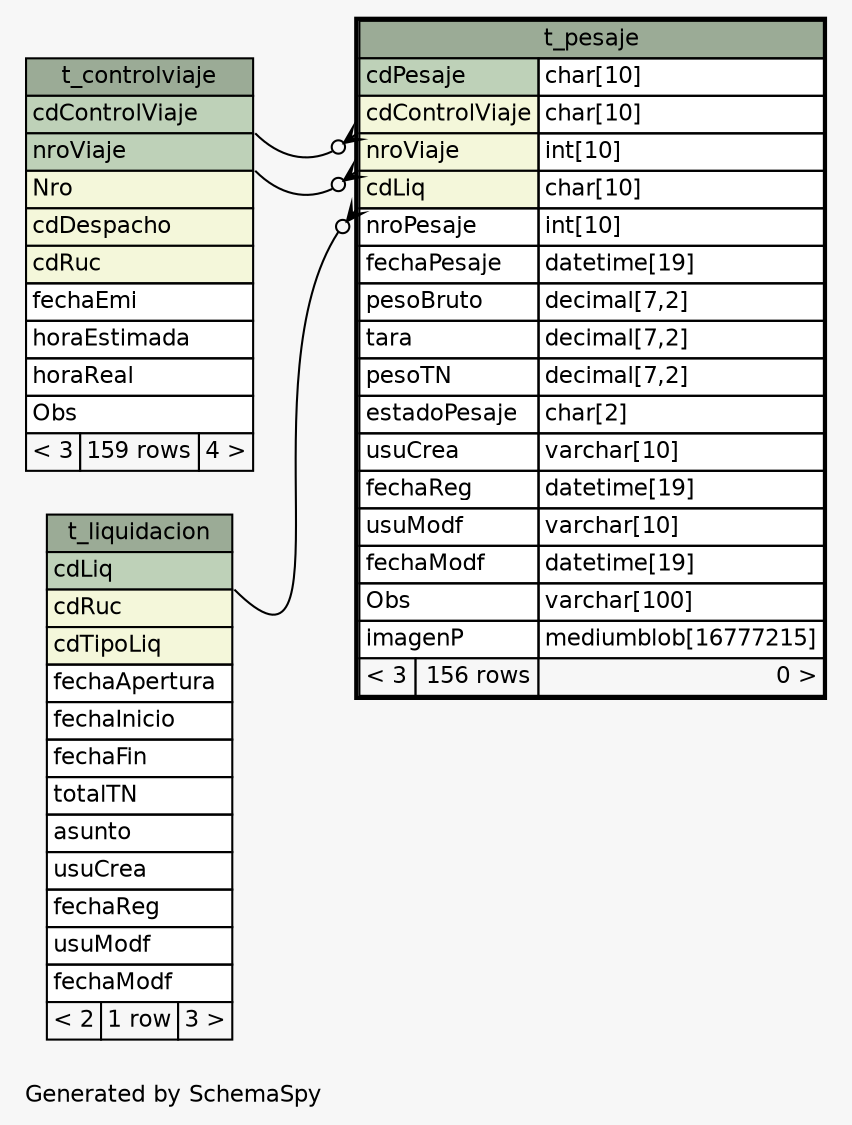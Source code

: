 // dot null on Windows 7 6.1
// SchemaSpy rev 590
digraph "oneDegreeRelationshipsDiagram" {
  graph [
    rankdir="RL"
    bgcolor="#f7f7f7"
    label="\nGenerated by SchemaSpy"
    labeljust="l"
    nodesep="0.18"
    ranksep="0.46"
    fontname="Helvetica"
    fontsize="11"
  ];
  node [
    fontname="Helvetica"
    fontsize="11"
    shape="plaintext"
  ];
  edge [
    arrowsize="0.8"
  ];
  "t_pesaje":"cdControlViaje":sw -> "t_controlviaje":"cdControlViaje":se [arrowhead=none dir=back arrowtail=crowodot];
  "t_pesaje":"cdLiq":sw -> "t_liquidacion":"cdLiq":se [arrowhead=none dir=back arrowtail=crowodot];
  "t_pesaje":"nroViaje":sw -> "t_controlviaje":"nroViaje":se [arrowhead=none dir=back arrowtail=crowodot];
  "t_controlviaje" [
    label=<
    <TABLE BORDER="0" CELLBORDER="1" CELLSPACING="0" BGCOLOR="#ffffff">
      <TR><TD COLSPAN="3" BGCOLOR="#9bab96" ALIGN="CENTER">t_controlviaje</TD></TR>
      <TR><TD PORT="cdControlViaje" COLSPAN="3" BGCOLOR="#bed1b8" ALIGN="LEFT">cdControlViaje</TD></TR>
      <TR><TD PORT="nroViaje" COLSPAN="3" BGCOLOR="#bed1b8" ALIGN="LEFT">nroViaje</TD></TR>
      <TR><TD PORT="Nro" COLSPAN="3" BGCOLOR="#f4f7da" ALIGN="LEFT">Nro</TD></TR>
      <TR><TD PORT="cdDespacho" COLSPAN="3" BGCOLOR="#f4f7da" ALIGN="LEFT">cdDespacho</TD></TR>
      <TR><TD PORT="cdRuc" COLSPAN="3" BGCOLOR="#f4f7da" ALIGN="LEFT">cdRuc</TD></TR>
      <TR><TD PORT="fechaEmi" COLSPAN="3" ALIGN="LEFT">fechaEmi</TD></TR>
      <TR><TD PORT="horaEstimada" COLSPAN="3" ALIGN="LEFT">horaEstimada</TD></TR>
      <TR><TD PORT="horaReal" COLSPAN="3" ALIGN="LEFT">horaReal</TD></TR>
      <TR><TD PORT="Obs" COLSPAN="3" ALIGN="LEFT">Obs</TD></TR>
      <TR><TD ALIGN="LEFT" BGCOLOR="#f7f7f7">&lt; 3</TD><TD ALIGN="RIGHT" BGCOLOR="#f7f7f7">159 rows</TD><TD ALIGN="RIGHT" BGCOLOR="#f7f7f7">4 &gt;</TD></TR>
    </TABLE>>
    URL="t_controlviaje.html"
    tooltip="t_controlviaje"
  ];
  "t_liquidacion" [
    label=<
    <TABLE BORDER="0" CELLBORDER="1" CELLSPACING="0" BGCOLOR="#ffffff">
      <TR><TD COLSPAN="3" BGCOLOR="#9bab96" ALIGN="CENTER">t_liquidacion</TD></TR>
      <TR><TD PORT="cdLiq" COLSPAN="3" BGCOLOR="#bed1b8" ALIGN="LEFT">cdLiq</TD></TR>
      <TR><TD PORT="cdRuc" COLSPAN="3" BGCOLOR="#f4f7da" ALIGN="LEFT">cdRuc</TD></TR>
      <TR><TD PORT="cdTipoLiq" COLSPAN="3" BGCOLOR="#f4f7da" ALIGN="LEFT">cdTipoLiq</TD></TR>
      <TR><TD PORT="fechaApertura" COLSPAN="3" ALIGN="LEFT">fechaApertura</TD></TR>
      <TR><TD PORT="fechaInicio" COLSPAN="3" ALIGN="LEFT">fechaInicio</TD></TR>
      <TR><TD PORT="fechaFin" COLSPAN="3" ALIGN="LEFT">fechaFin</TD></TR>
      <TR><TD PORT="totalTN" COLSPAN="3" ALIGN="LEFT">totalTN</TD></TR>
      <TR><TD PORT="asunto" COLSPAN="3" ALIGN="LEFT">asunto</TD></TR>
      <TR><TD PORT="usuCrea" COLSPAN="3" ALIGN="LEFT">usuCrea</TD></TR>
      <TR><TD PORT="fechaReg" COLSPAN="3" ALIGN="LEFT">fechaReg</TD></TR>
      <TR><TD PORT="usuModf" COLSPAN="3" ALIGN="LEFT">usuModf</TD></TR>
      <TR><TD PORT="fechaModf" COLSPAN="3" ALIGN="LEFT">fechaModf</TD></TR>
      <TR><TD ALIGN="LEFT" BGCOLOR="#f7f7f7">&lt; 2</TD><TD ALIGN="RIGHT" BGCOLOR="#f7f7f7">1 row</TD><TD ALIGN="RIGHT" BGCOLOR="#f7f7f7">3 &gt;</TD></TR>
    </TABLE>>
    URL="t_liquidacion.html"
    tooltip="t_liquidacion"
  ];
  "t_pesaje" [
    label=<
    <TABLE BORDER="2" CELLBORDER="1" CELLSPACING="0" BGCOLOR="#ffffff">
      <TR><TD COLSPAN="3" BGCOLOR="#9bab96" ALIGN="CENTER">t_pesaje</TD></TR>
      <TR><TD PORT="cdPesaje" COLSPAN="2" BGCOLOR="#bed1b8" ALIGN="LEFT">cdPesaje</TD><TD PORT="cdPesaje.type" ALIGN="LEFT">char[10]</TD></TR>
      <TR><TD PORT="cdControlViaje" COLSPAN="2" BGCOLOR="#f4f7da" ALIGN="LEFT">cdControlViaje</TD><TD PORT="cdControlViaje.type" ALIGN="LEFT">char[10]</TD></TR>
      <TR><TD PORT="nroViaje" COLSPAN="2" BGCOLOR="#f4f7da" ALIGN="LEFT">nroViaje</TD><TD PORT="nroViaje.type" ALIGN="LEFT">int[10]</TD></TR>
      <TR><TD PORT="cdLiq" COLSPAN="2" BGCOLOR="#f4f7da" ALIGN="LEFT">cdLiq</TD><TD PORT="cdLiq.type" ALIGN="LEFT">char[10]</TD></TR>
      <TR><TD PORT="nroPesaje" COLSPAN="2" ALIGN="LEFT">nroPesaje</TD><TD PORT="nroPesaje.type" ALIGN="LEFT">int[10]</TD></TR>
      <TR><TD PORT="fechaPesaje" COLSPAN="2" ALIGN="LEFT">fechaPesaje</TD><TD PORT="fechaPesaje.type" ALIGN="LEFT">datetime[19]</TD></TR>
      <TR><TD PORT="pesoBruto" COLSPAN="2" ALIGN="LEFT">pesoBruto</TD><TD PORT="pesoBruto.type" ALIGN="LEFT">decimal[7,2]</TD></TR>
      <TR><TD PORT="tara" COLSPAN="2" ALIGN="LEFT">tara</TD><TD PORT="tara.type" ALIGN="LEFT">decimal[7,2]</TD></TR>
      <TR><TD PORT="pesoTN" COLSPAN="2" ALIGN="LEFT">pesoTN</TD><TD PORT="pesoTN.type" ALIGN="LEFT">decimal[7,2]</TD></TR>
      <TR><TD PORT="estadoPesaje" COLSPAN="2" ALIGN="LEFT">estadoPesaje</TD><TD PORT="estadoPesaje.type" ALIGN="LEFT">char[2]</TD></TR>
      <TR><TD PORT="usuCrea" COLSPAN="2" ALIGN="LEFT">usuCrea</TD><TD PORT="usuCrea.type" ALIGN="LEFT">varchar[10]</TD></TR>
      <TR><TD PORT="fechaReg" COLSPAN="2" ALIGN="LEFT">fechaReg</TD><TD PORT="fechaReg.type" ALIGN="LEFT">datetime[19]</TD></TR>
      <TR><TD PORT="usuModf" COLSPAN="2" ALIGN="LEFT">usuModf</TD><TD PORT="usuModf.type" ALIGN="LEFT">varchar[10]</TD></TR>
      <TR><TD PORT="fechaModf" COLSPAN="2" ALIGN="LEFT">fechaModf</TD><TD PORT="fechaModf.type" ALIGN="LEFT">datetime[19]</TD></TR>
      <TR><TD PORT="Obs" COLSPAN="2" ALIGN="LEFT">Obs</TD><TD PORT="Obs.type" ALIGN="LEFT">varchar[100]</TD></TR>
      <TR><TD PORT="imagenP" COLSPAN="2" ALIGN="LEFT">imagenP</TD><TD PORT="imagenP.type" ALIGN="LEFT">mediumblob[16777215]</TD></TR>
      <TR><TD ALIGN="LEFT" BGCOLOR="#f7f7f7">&lt; 3</TD><TD ALIGN="RIGHT" BGCOLOR="#f7f7f7">156 rows</TD><TD ALIGN="RIGHT" BGCOLOR="#f7f7f7">0 &gt;</TD></TR>
    </TABLE>>
    URL="t_pesaje.html"
    tooltip="t_pesaje"
  ];
}
